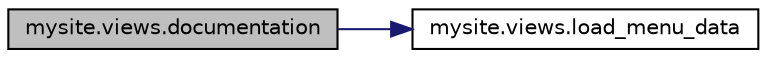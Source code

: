 digraph "mysite.views.documentation"
{
 // LATEX_PDF_SIZE
  edge [fontname="Helvetica",fontsize="10",labelfontname="Helvetica",labelfontsize="10"];
  node [fontname="Helvetica",fontsize="10",shape=record];
  rankdir="LR";
  Node1 [label="mysite.views.documentation",height=0.2,width=0.4,color="black", fillcolor="grey75", style="filled", fontcolor="black",tooltip=" "];
  Node1 -> Node2 [color="midnightblue",fontsize="10",style="solid",fontname="Helvetica"];
  Node2 [label="mysite.views.load_menu_data",height=0.2,width=0.4,color="black", fillcolor="white", style="filled",URL="$namespacemysite_1_1views.html#acd429e48a695607691e12521dfdd5702",tooltip=" "];
}
